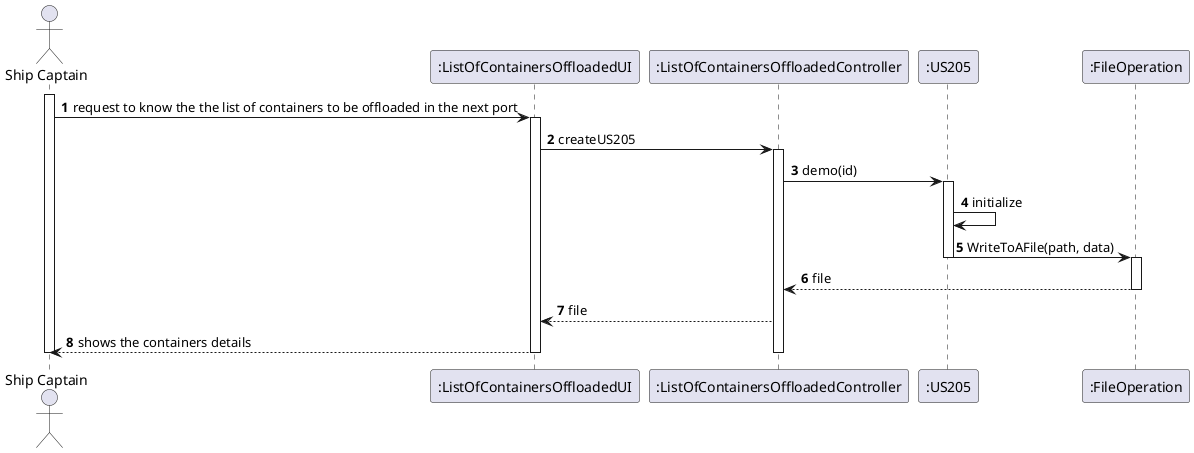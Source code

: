 @startuml
actor "Ship Captain" as Adm
participant ":ListOfContainersOffloadedUI" as System
participant ":ListOfContainersOffloadedController" as SSC
participant ":US205" as us
participant ":FileOperation" as f

autonumber

activate Adm

Adm -> System: request to know the the list of containers to be offloaded in the next port

activate System

System -> SSC: createUS205

activate SSC

SSC -> us: demo(id)

activate us

us -> us: initialize

us -> f: WriteToAFile(path, data)

deactivate us

activate f

f --> SSC: file

deactivate f

SSC --> System: file

System --> Adm: shows the containers details

deactivate SSC

deactivate System

deactivate Adm
@enduml